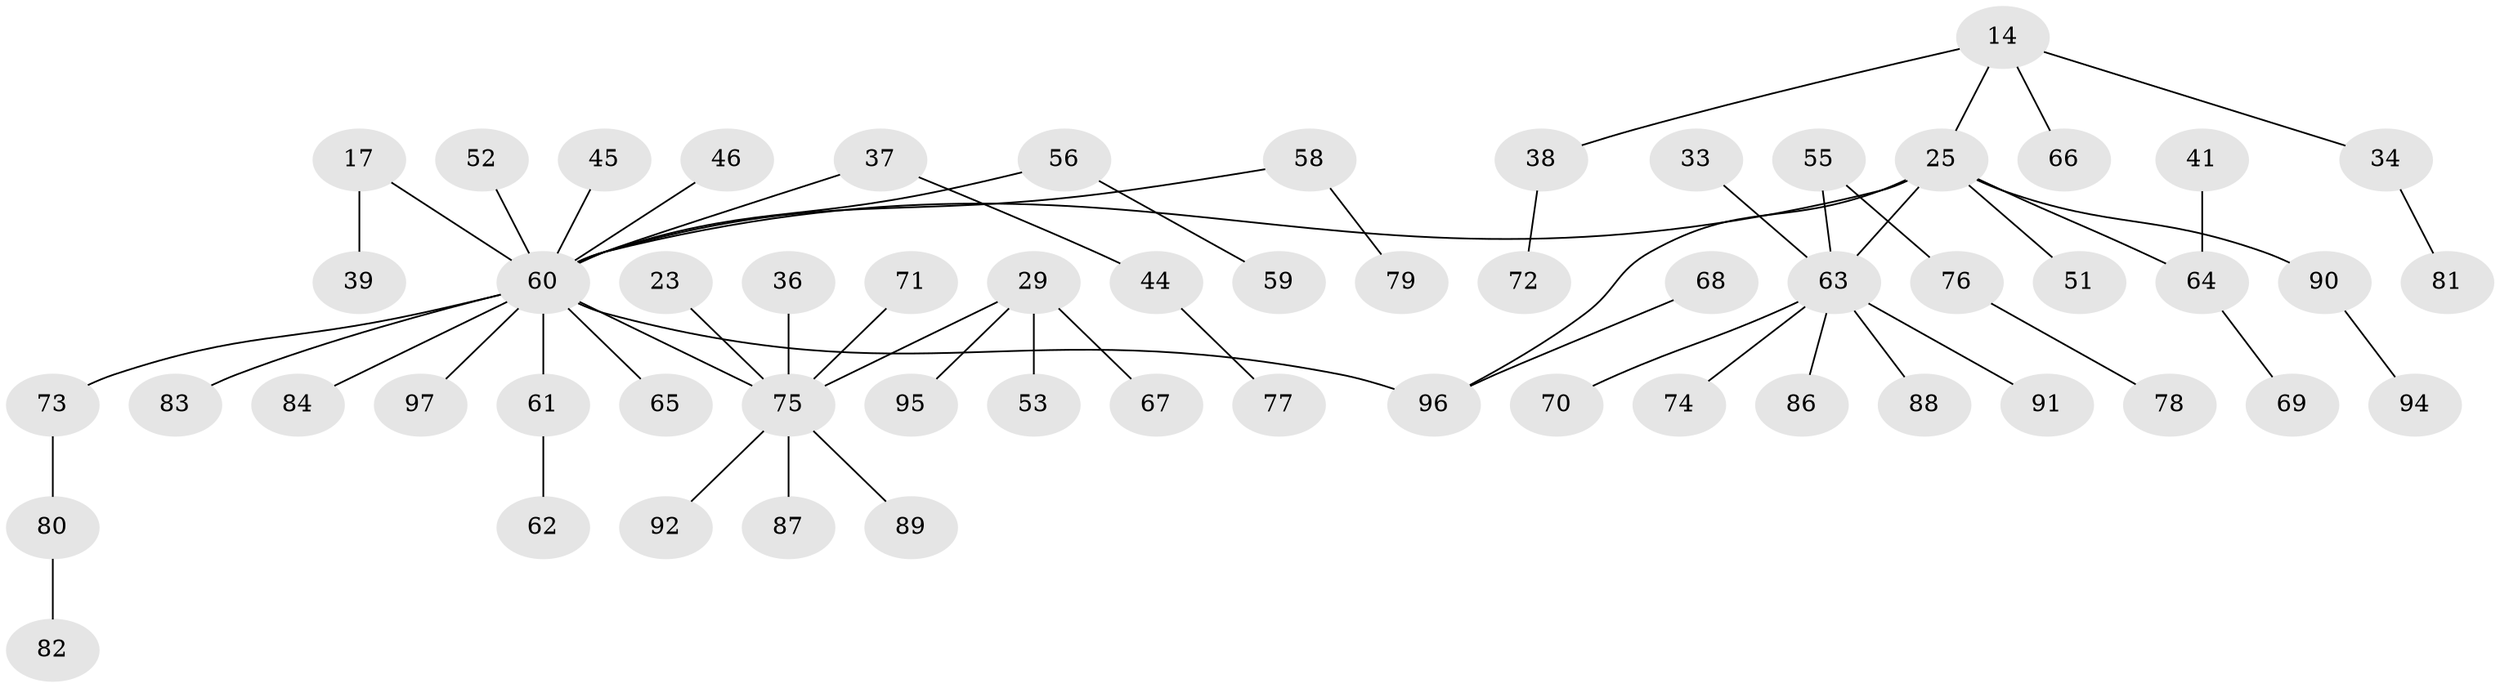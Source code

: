 // original degree distribution, {6: 0.041237113402061855, 4: 0.10309278350515463, 5: 0.020618556701030927, 3: 0.1134020618556701, 2: 0.23711340206185566, 1: 0.4845360824742268}
// Generated by graph-tools (version 1.1) at 2025/44/03/04/25 21:44:36]
// undirected, 58 vertices, 58 edges
graph export_dot {
graph [start="1"]
  node [color=gray90,style=filled];
  14;
  17;
  23;
  25 [super="+4"];
  29;
  33;
  34;
  36;
  37 [super="+21+26"];
  38;
  39;
  41;
  44;
  45;
  46;
  51;
  52;
  53;
  55;
  56 [super="+9"];
  58 [super="+42"];
  59;
  60 [super="+8+35"];
  61;
  62;
  63 [super="+50+40+24"];
  64 [super="+13"];
  65;
  66;
  67;
  68;
  69;
  70;
  71;
  72;
  73 [super="+10"];
  74;
  75 [super="+19+11+28+16"];
  76;
  77;
  78;
  79;
  80;
  81;
  82;
  83;
  84;
  86;
  87;
  88;
  89;
  90 [super="+85"];
  91;
  92;
  94;
  95;
  96 [super="+31+93"];
  97;
  14 -- 34;
  14 -- 38;
  14 -- 66;
  14 -- 25;
  17 -- 39;
  17 -- 60;
  23 -- 75;
  25 -- 51;
  25 -- 96 [weight=2];
  25 -- 60;
  25 -- 63 [weight=3];
  25 -- 90;
  25 -- 64;
  29 -- 53;
  29 -- 67;
  29 -- 95;
  29 -- 75;
  33 -- 63;
  34 -- 81;
  36 -- 75;
  37 -- 44;
  37 -- 60;
  38 -- 72;
  41 -- 64;
  44 -- 77;
  45 -- 60;
  46 -- 60;
  52 -- 60;
  55 -- 76;
  55 -- 63;
  56 -- 59;
  56 -- 60;
  58 -- 60;
  58 -- 79;
  60 -- 75;
  60 -- 97;
  60 -- 65;
  60 -- 83;
  60 -- 84;
  60 -- 61;
  60 -- 96;
  60 -- 73;
  61 -- 62;
  63 -- 70;
  63 -- 86;
  63 -- 91;
  63 -- 88;
  63 -- 74;
  64 -- 69;
  68 -- 96;
  71 -- 75;
  73 -- 80;
  75 -- 87;
  75 -- 89;
  75 -- 92;
  76 -- 78;
  80 -- 82;
  90 -- 94;
}
